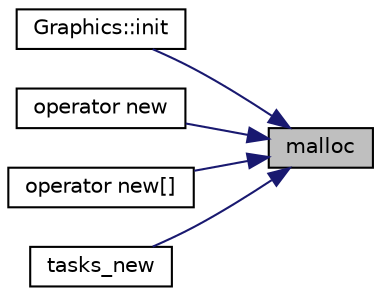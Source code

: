 digraph "malloc"
{
 // LATEX_PDF_SIZE
  edge [fontname="Helvetica",fontsize="10",labelfontname="Helvetica",labelfontsize="10"];
  node [fontname="Helvetica",fontsize="10",shape=record];
  rankdir="RL";
  Node1 [label="malloc",height=0.2,width=0.4,color="black", fillcolor="grey75", style="filled", fontcolor="black",tooltip=" "];
  Node1 -> Node2 [dir="back",color="midnightblue",fontsize="10",style="solid",fontname="Helvetica"];
  Node2 [label="Graphics::init",height=0.2,width=0.4,color="black", fillcolor="white", style="filled",URL="$d6/d9b/namespace_graphics.html#a07a66de579f4136325cb15218dd71110",tooltip="Initializes the framebuffer (if available)"];
  Node1 -> Node3 [dir="back",color="midnightblue",fontsize="10",style="solid",fontname="Helvetica"];
  Node3 [label="operator new",height=0.2,width=0.4,color="black", fillcolor="white", style="filled",URL="$d1/dd1/cxx_8cpp.html#a205ed048fdf5259c2e8e0cb60ee8f719",tooltip=" "];
  Node1 -> Node4 [dir="back",color="midnightblue",fontsize="10",style="solid",fontname="Helvetica"];
  Node4 [label="operator new[]",height=0.2,width=0.4,color="black", fillcolor="white", style="filled",URL="$d1/dd1/cxx_8cpp.html#a63ce4f64887b9307317aee5baae6b18f",tooltip=" "];
  Node1 -> Node5 [dir="back",color="midnightblue",fontsize="10",style="solid",fontname="Helvetica"];
  Node5 [label="tasks_new",height=0.2,width=0.4,color="black", fillcolor="white", style="filled",URL="$d2/dbd/tasks_8hpp.html#a65c4921579a6bad97c037bc8db69fb26",tooltip="Creates a new kernel task with a provided entry point, register storage struct, and task state struct..."];
}

